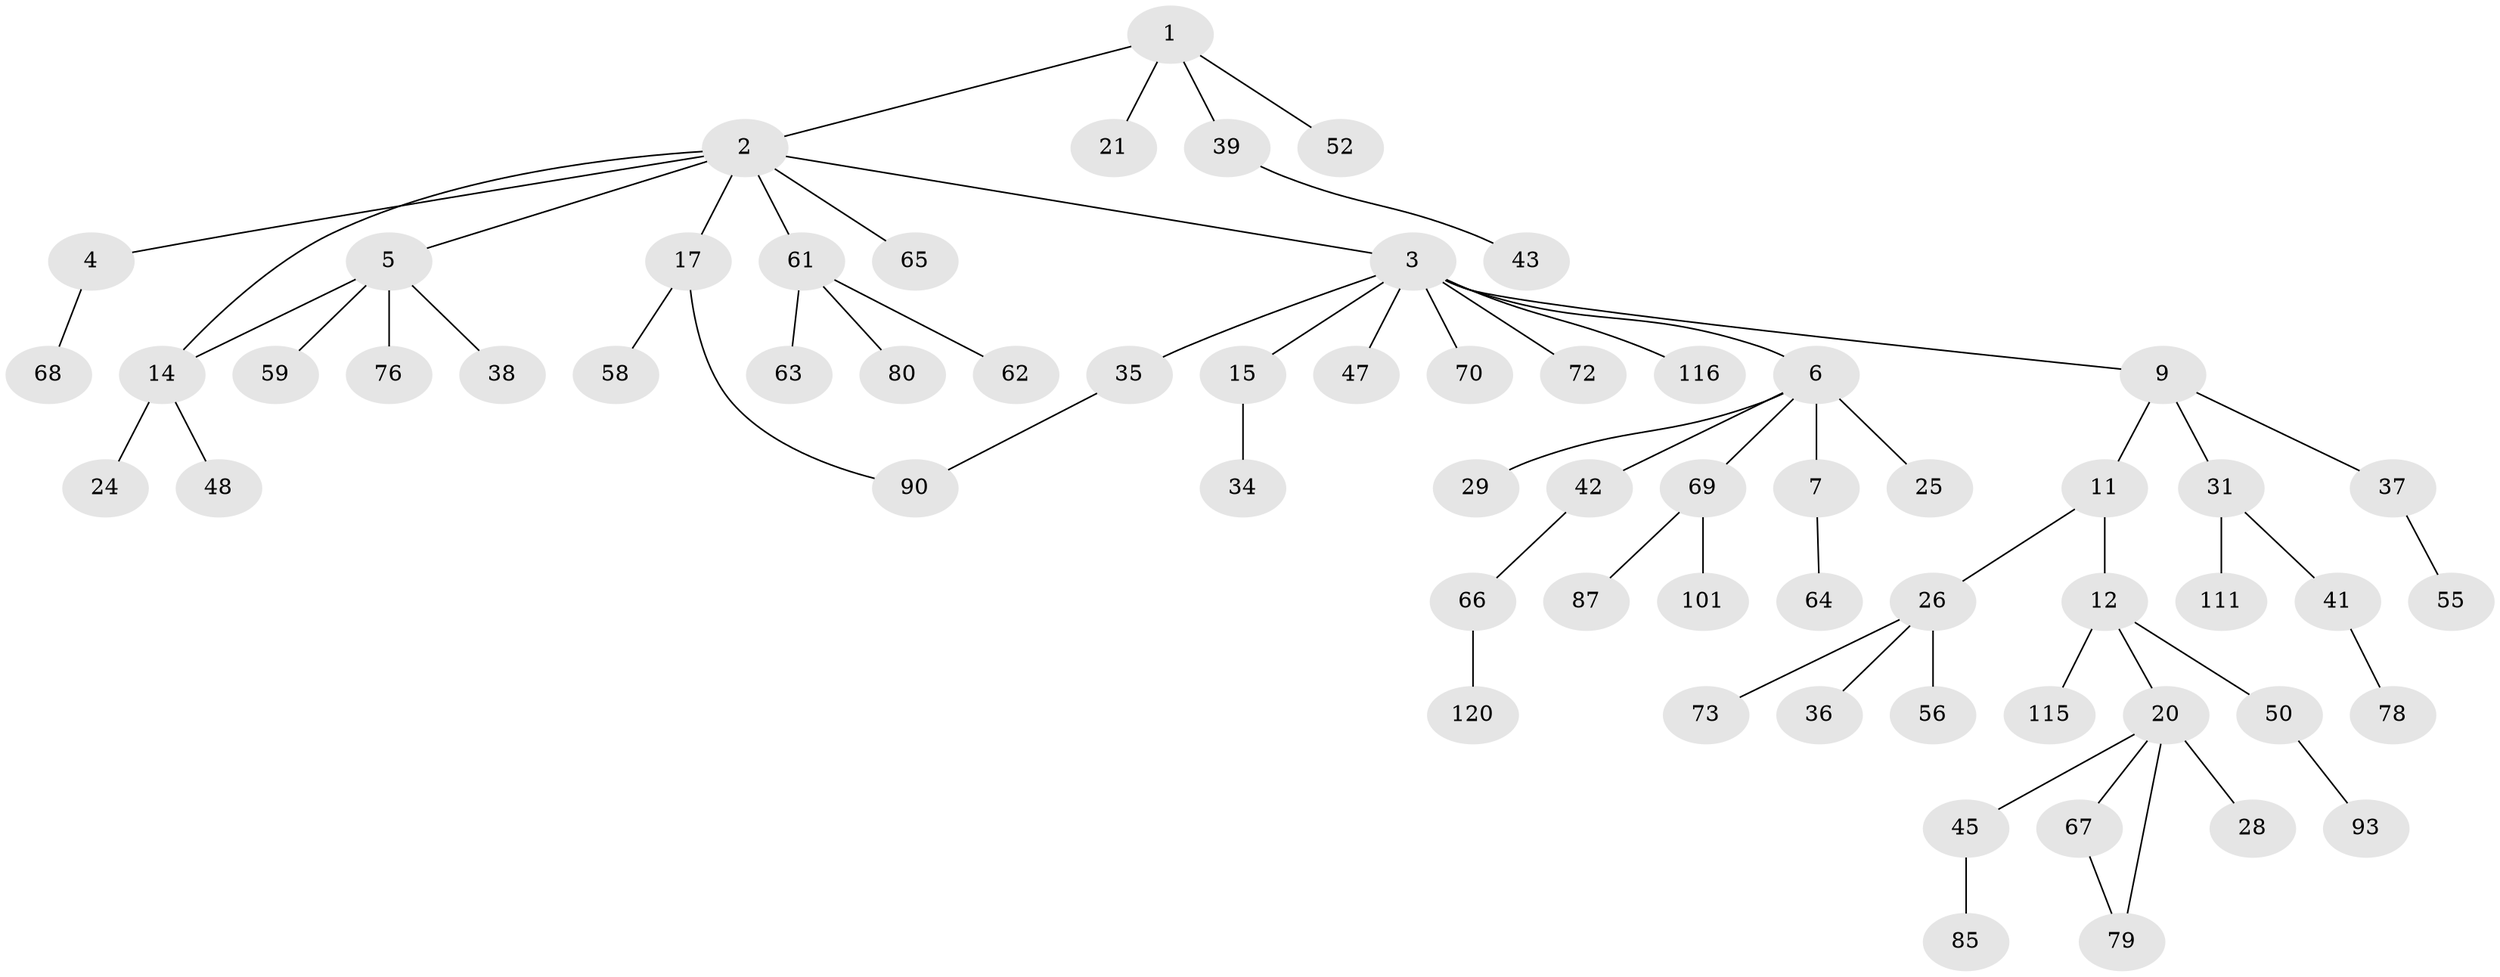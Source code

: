 // original degree distribution, {4: 0.07751937984496124, 8: 0.007751937984496124, 7: 0.007751937984496124, 2: 0.2713178294573643, 5: 0.031007751937984496, 3: 0.13953488372093023, 1: 0.4573643410852713, 6: 0.007751937984496124}
// Generated by graph-tools (version 1.1) at 2025/17/03/04/25 18:17:01]
// undirected, 64 vertices, 66 edges
graph export_dot {
graph [start="1"]
  node [color=gray90,style=filled];
  1;
  2;
  3 [super="+10"];
  4;
  5;
  6 [super="+8+16"];
  7 [super="+75+32"];
  9 [super="+54+27+13"];
  11 [super="+86"];
  12;
  14 [super="+18+51"];
  15;
  17;
  20 [super="+23+99"];
  21;
  24;
  25;
  26 [super="+30"];
  28 [super="+83+123"];
  29 [super="+40+121"];
  31;
  34 [super="+46"];
  35 [super="+92+125+44"];
  36;
  37;
  38;
  39 [super="+57"];
  41;
  42;
  43;
  45 [super="+71"];
  47 [super="+74"];
  48 [super="+49"];
  50 [super="+53"];
  52 [super="+102"];
  55 [super="+88"];
  56 [super="+98"];
  58;
  59;
  61;
  62 [super="+91"];
  63;
  64 [super="+117"];
  65;
  66;
  67 [super="+110"];
  68;
  69;
  70 [super="+82"];
  72;
  73;
  76;
  78;
  79;
  80;
  85;
  87;
  90;
  93 [super="+119"];
  101;
  111;
  115;
  116;
  120;
  1 -- 2;
  1 -- 21;
  1 -- 39;
  1 -- 52;
  2 -- 3;
  2 -- 4;
  2 -- 5;
  2 -- 17;
  2 -- 61;
  2 -- 65;
  2 -- 14;
  3 -- 6;
  3 -- 9;
  3 -- 35;
  3 -- 70;
  3 -- 72;
  3 -- 116;
  3 -- 15;
  3 -- 47;
  4 -- 68;
  5 -- 14;
  5 -- 38;
  5 -- 59;
  5 -- 76;
  6 -- 7 [weight=2];
  6 -- 42;
  6 -- 25;
  6 -- 69;
  6 -- 29;
  7 -- 64;
  9 -- 11;
  9 -- 31;
  9 -- 37;
  11 -- 12;
  11 -- 26;
  12 -- 20;
  12 -- 50;
  12 -- 115;
  14 -- 48;
  14 -- 24;
  15 -- 34;
  17 -- 58;
  17 -- 90;
  20 -- 45;
  20 -- 67;
  20 -- 79;
  20 -- 28;
  26 -- 56;
  26 -- 73;
  26 -- 36;
  31 -- 41;
  31 -- 111;
  35 -- 90;
  37 -- 55;
  39 -- 43;
  41 -- 78;
  42 -- 66;
  45 -- 85;
  50 -- 93;
  61 -- 62;
  61 -- 63;
  61 -- 80;
  66 -- 120;
  67 -- 79;
  69 -- 87;
  69 -- 101;
}
